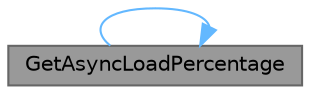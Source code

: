 digraph "GetAsyncLoadPercentage"
{
 // INTERACTIVE_SVG=YES
 // LATEX_PDF_SIZE
  bgcolor="transparent";
  edge [fontname=Helvetica,fontsize=10,labelfontname=Helvetica,labelfontsize=10];
  node [fontname=Helvetica,fontsize=10,shape=box,height=0.2,width=0.4];
  rankdir="LR";
  Node1 [id="Node000001",label="GetAsyncLoadPercentage",height=0.2,width=0.4,color="gray40", fillcolor="grey60", style="filled", fontcolor="black",tooltip="Returns the async load percentage for a package in flight with the passed in name or -1 if there isn'..."];
  Node1 -> Node1 [id="edge1_Node000001_Node000001",color="steelblue1",style="solid",tooltip=" "];
}
